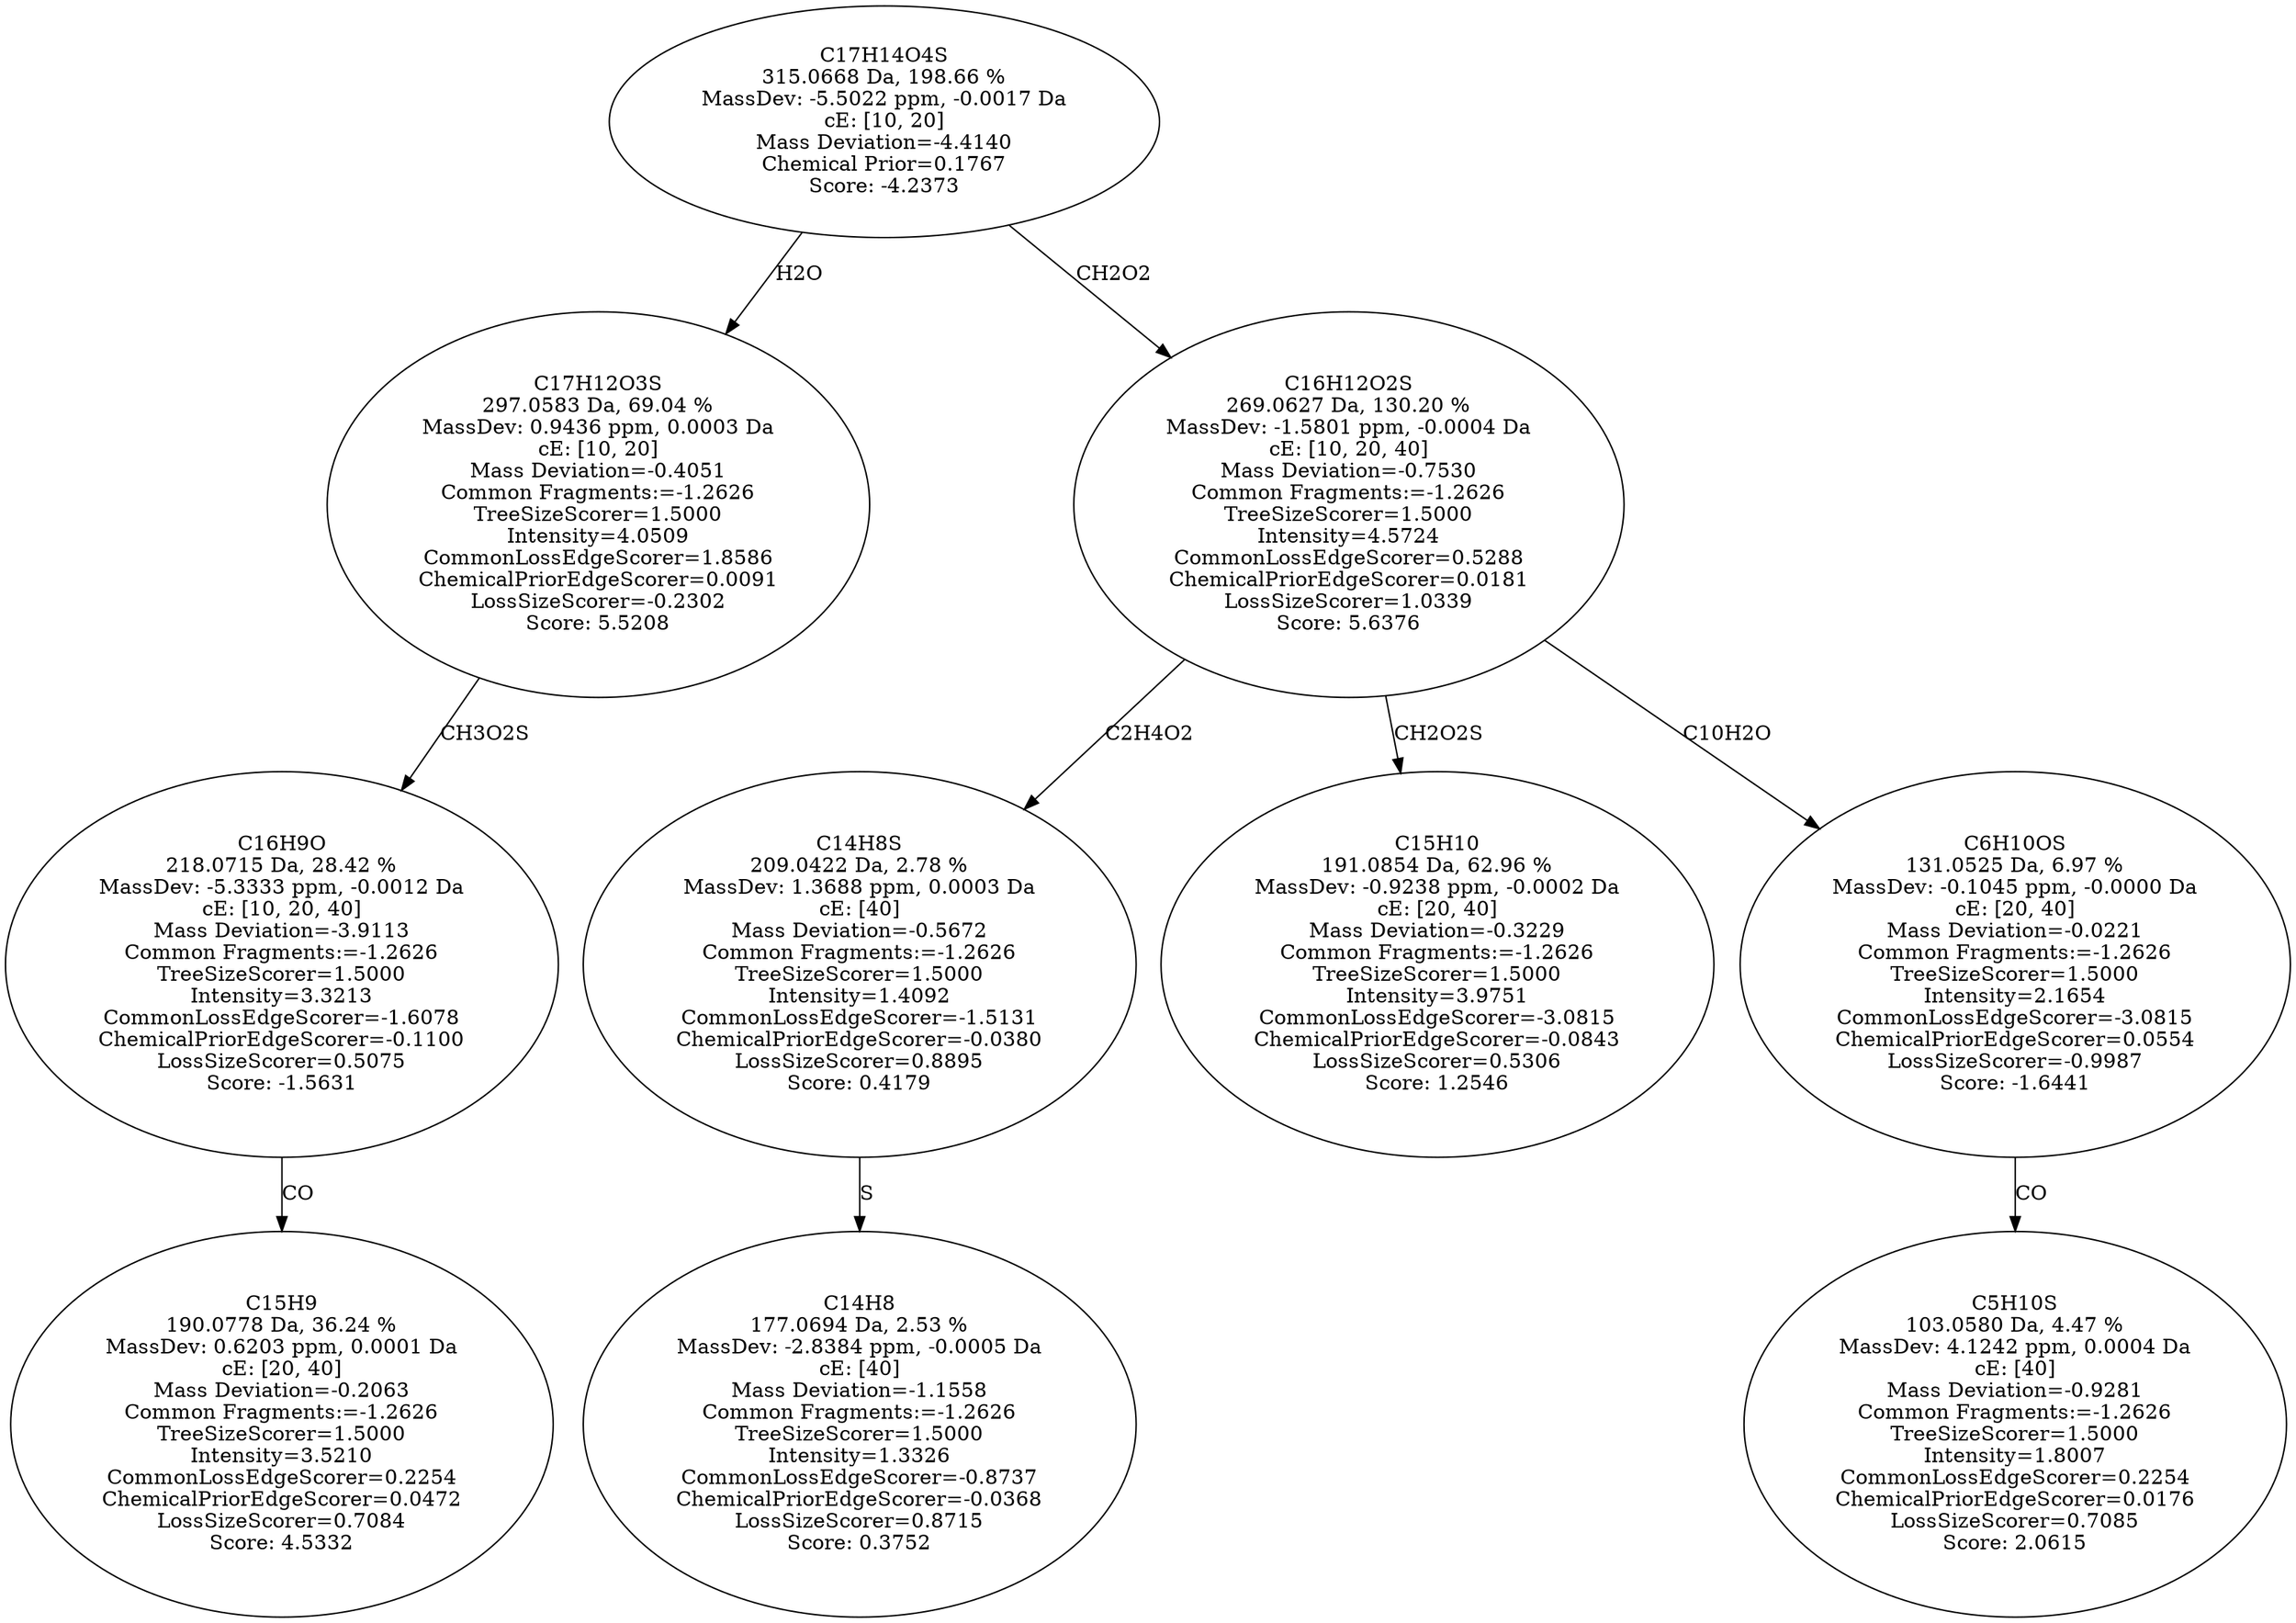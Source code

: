 strict digraph {
v1 [label="C15H9\n190.0778 Da, 36.24 %\nMassDev: 0.6203 ppm, 0.0001 Da\ncE: [20, 40]\nMass Deviation=-0.2063\nCommon Fragments:=-1.2626\nTreeSizeScorer=1.5000\nIntensity=3.5210\nCommonLossEdgeScorer=0.2254\nChemicalPriorEdgeScorer=0.0472\nLossSizeScorer=0.7084\nScore: 4.5332"];
v2 [label="C16H9O\n218.0715 Da, 28.42 %\nMassDev: -5.3333 ppm, -0.0012 Da\ncE: [10, 20, 40]\nMass Deviation=-3.9113\nCommon Fragments:=-1.2626\nTreeSizeScorer=1.5000\nIntensity=3.3213\nCommonLossEdgeScorer=-1.6078\nChemicalPriorEdgeScorer=-0.1100\nLossSizeScorer=0.5075\nScore: -1.5631"];
v3 [label="C17H12O3S\n297.0583 Da, 69.04 %\nMassDev: 0.9436 ppm, 0.0003 Da\ncE: [10, 20]\nMass Deviation=-0.4051\nCommon Fragments:=-1.2626\nTreeSizeScorer=1.5000\nIntensity=4.0509\nCommonLossEdgeScorer=1.8586\nChemicalPriorEdgeScorer=0.0091\nLossSizeScorer=-0.2302\nScore: 5.5208"];
v4 [label="C14H8\n177.0694 Da, 2.53 %\nMassDev: -2.8384 ppm, -0.0005 Da\ncE: [40]\nMass Deviation=-1.1558\nCommon Fragments:=-1.2626\nTreeSizeScorer=1.5000\nIntensity=1.3326\nCommonLossEdgeScorer=-0.8737\nChemicalPriorEdgeScorer=-0.0368\nLossSizeScorer=0.8715\nScore: 0.3752"];
v5 [label="C14H8S\n209.0422 Da, 2.78 %\nMassDev: 1.3688 ppm, 0.0003 Da\ncE: [40]\nMass Deviation=-0.5672\nCommon Fragments:=-1.2626\nTreeSizeScorer=1.5000\nIntensity=1.4092\nCommonLossEdgeScorer=-1.5131\nChemicalPriorEdgeScorer=-0.0380\nLossSizeScorer=0.8895\nScore: 0.4179"];
v6 [label="C15H10\n191.0854 Da, 62.96 %\nMassDev: -0.9238 ppm, -0.0002 Da\ncE: [20, 40]\nMass Deviation=-0.3229\nCommon Fragments:=-1.2626\nTreeSizeScorer=1.5000\nIntensity=3.9751\nCommonLossEdgeScorer=-3.0815\nChemicalPriorEdgeScorer=-0.0843\nLossSizeScorer=0.5306\nScore: 1.2546"];
v7 [label="C5H10S\n103.0580 Da, 4.47 %\nMassDev: 4.1242 ppm, 0.0004 Da\ncE: [40]\nMass Deviation=-0.9281\nCommon Fragments:=-1.2626\nTreeSizeScorer=1.5000\nIntensity=1.8007\nCommonLossEdgeScorer=0.2254\nChemicalPriorEdgeScorer=0.0176\nLossSizeScorer=0.7085\nScore: 2.0615"];
v8 [label="C6H10OS\n131.0525 Da, 6.97 %\nMassDev: -0.1045 ppm, -0.0000 Da\ncE: [20, 40]\nMass Deviation=-0.0221\nCommon Fragments:=-1.2626\nTreeSizeScorer=1.5000\nIntensity=2.1654\nCommonLossEdgeScorer=-3.0815\nChemicalPriorEdgeScorer=0.0554\nLossSizeScorer=-0.9987\nScore: -1.6441"];
v9 [label="C16H12O2S\n269.0627 Da, 130.20 %\nMassDev: -1.5801 ppm, -0.0004 Da\ncE: [10, 20, 40]\nMass Deviation=-0.7530\nCommon Fragments:=-1.2626\nTreeSizeScorer=1.5000\nIntensity=4.5724\nCommonLossEdgeScorer=0.5288\nChemicalPriorEdgeScorer=0.0181\nLossSizeScorer=1.0339\nScore: 5.6376"];
v10 [label="C17H14O4S\n315.0668 Da, 198.66 %\nMassDev: -5.5022 ppm, -0.0017 Da\ncE: [10, 20]\nMass Deviation=-4.4140\nChemical Prior=0.1767\nScore: -4.2373"];
v2 -> v1 [label="CO"];
v3 -> v2 [label="CH3O2S"];
v10 -> v3 [label="H2O"];
v5 -> v4 [label="S"];
v9 -> v5 [label="C2H4O2"];
v9 -> v6 [label="CH2O2S"];
v8 -> v7 [label="CO"];
v9 -> v8 [label="C10H2O"];
v10 -> v9 [label="CH2O2"];
}
